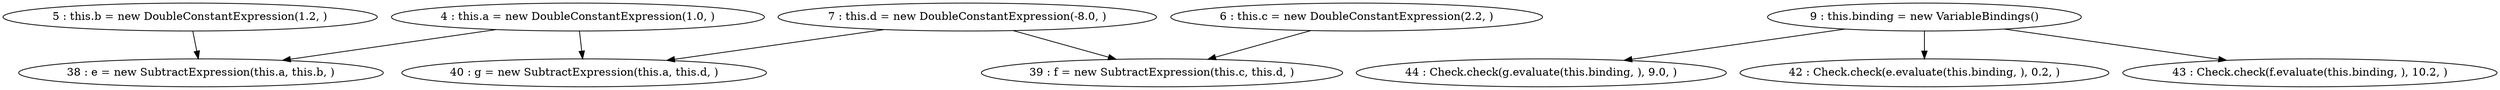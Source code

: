digraph G {
"4 : this.a = new DoubleConstantExpression(1.0, )"
"4 : this.a = new DoubleConstantExpression(1.0, )" -> "38 : e = new SubtractExpression(this.a, this.b, )"
"4 : this.a = new DoubleConstantExpression(1.0, )" -> "40 : g = new SubtractExpression(this.a, this.d, )"
"5 : this.b = new DoubleConstantExpression(1.2, )"
"5 : this.b = new DoubleConstantExpression(1.2, )" -> "38 : e = new SubtractExpression(this.a, this.b, )"
"6 : this.c = new DoubleConstantExpression(2.2, )"
"6 : this.c = new DoubleConstantExpression(2.2, )" -> "39 : f = new SubtractExpression(this.c, this.d, )"
"7 : this.d = new DoubleConstantExpression(-8.0, )"
"7 : this.d = new DoubleConstantExpression(-8.0, )" -> "39 : f = new SubtractExpression(this.c, this.d, )"
"7 : this.d = new DoubleConstantExpression(-8.0, )" -> "40 : g = new SubtractExpression(this.a, this.d, )"
"9 : this.binding = new VariableBindings()"
"9 : this.binding = new VariableBindings()" -> "44 : Check.check(g.evaluate(this.binding, ), 9.0, )"
"9 : this.binding = new VariableBindings()" -> "42 : Check.check(e.evaluate(this.binding, ), 0.2, )"
"9 : this.binding = new VariableBindings()" -> "43 : Check.check(f.evaluate(this.binding, ), 10.2, )"
"38 : e = new SubtractExpression(this.a, this.b, )"
"39 : f = new SubtractExpression(this.c, this.d, )"
"40 : g = new SubtractExpression(this.a, this.d, )"
"42 : Check.check(e.evaluate(this.binding, ), 0.2, )"
"43 : Check.check(f.evaluate(this.binding, ), 10.2, )"
"44 : Check.check(g.evaluate(this.binding, ), 9.0, )"
}